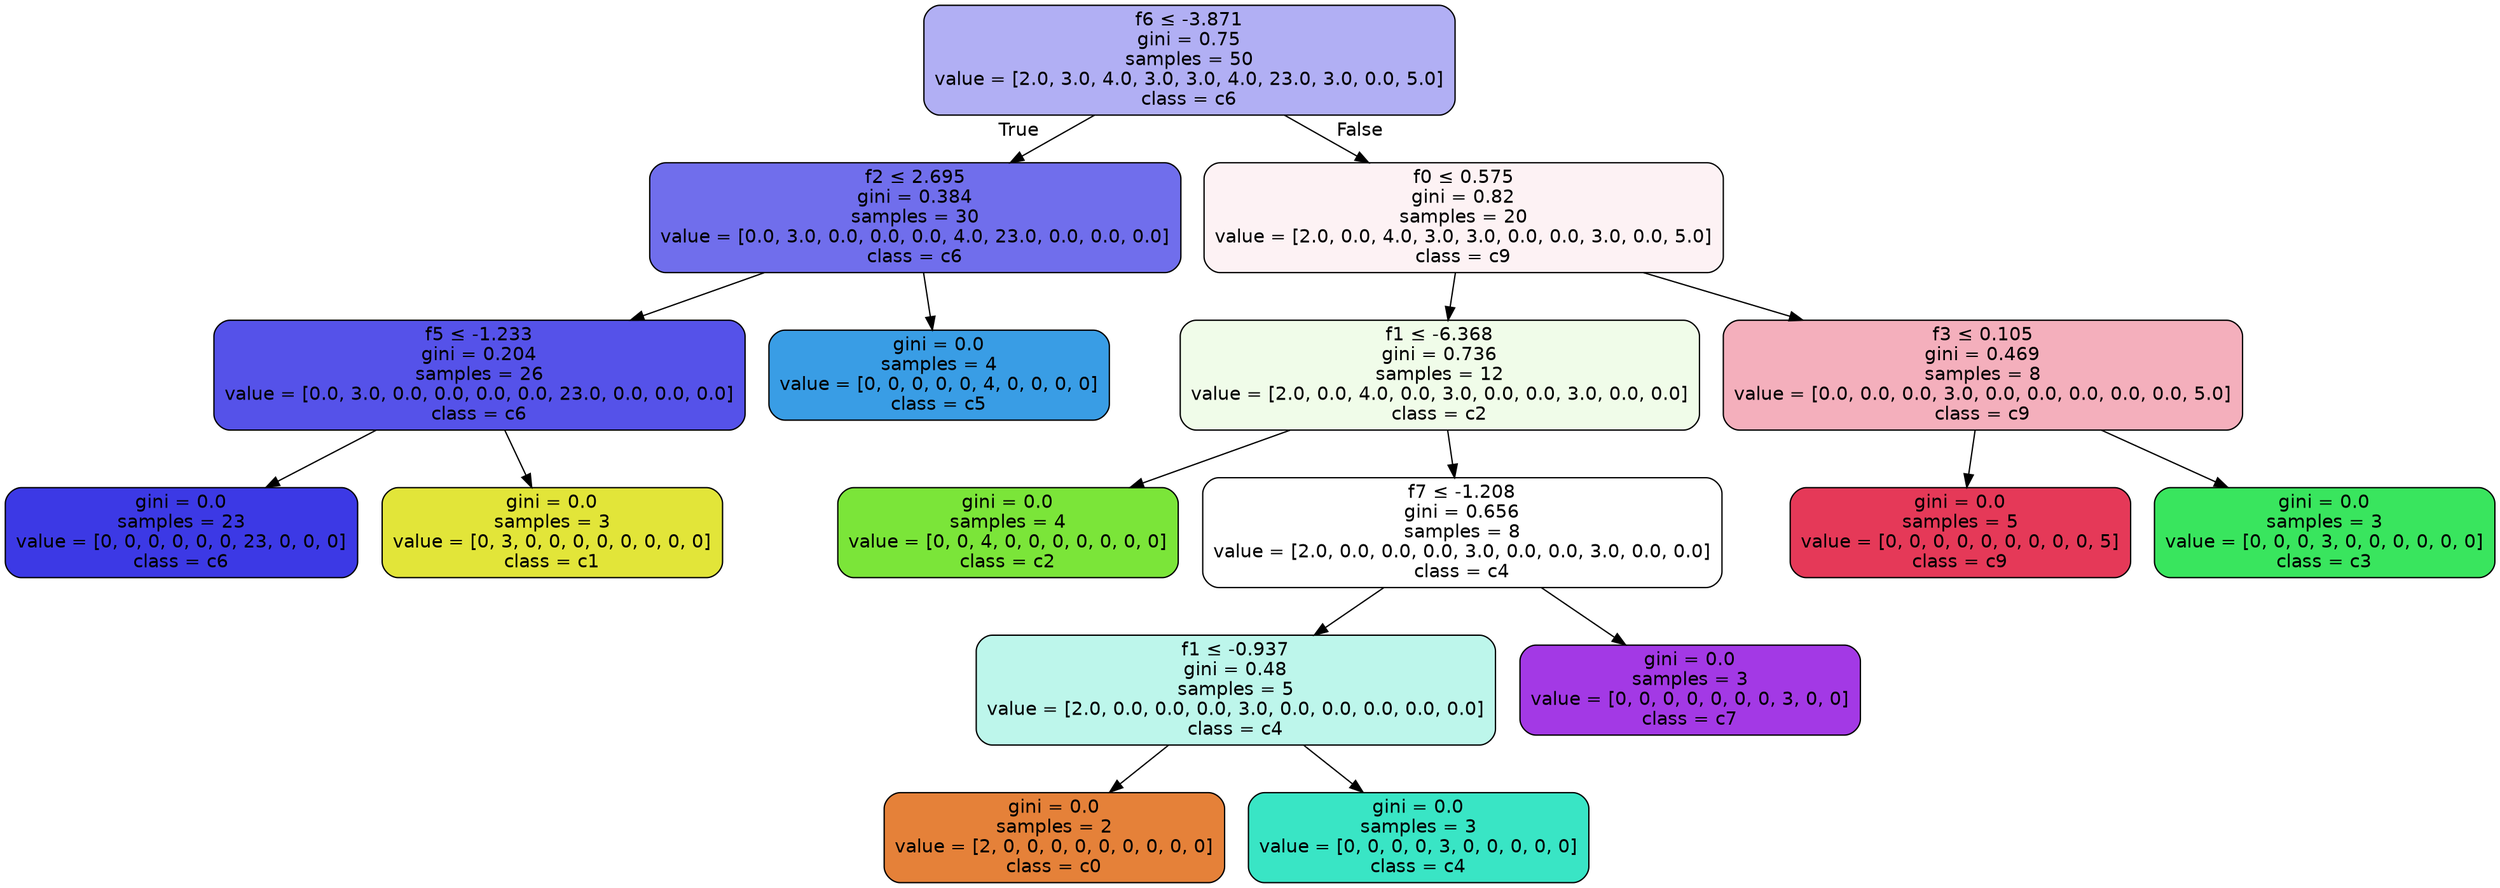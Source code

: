 digraph Tree {
node [shape=box, style="filled, rounded", color="black", fontname=helvetica] ;
edge [fontname=helvetica] ;
0 [label=<f6 &le; -3.871<br/>gini = 0.75<br/>samples = 50<br/>value = [2.0, 3.0, 4.0, 3.0, 3.0, 4.0, 23.0, 3.0, 0.0, 5.0]<br/>class = c6>, fillcolor="#3c39e566"] ;
1 [label=<f2 &le; 2.695<br/>gini = 0.384<br/>samples = 30<br/>value = [0.0, 3.0, 0.0, 0.0, 0.0, 4.0, 23.0, 0.0, 0.0, 0.0]<br/>class = c6>, fillcolor="#3c39e5ba"] ;
0 -> 1 [labeldistance=2.5, labelangle=45, headlabel="True"] ;
2 [label=<f5 &le; -1.233<br/>gini = 0.204<br/>samples = 26<br/>value = [0.0, 3.0, 0.0, 0.0, 0.0, 0.0, 23.0, 0.0, 0.0, 0.0]<br/>class = c6>, fillcolor="#3c39e5de"] ;
1 -> 2 ;
3 [label=<gini = 0.0<br/>samples = 23<br/>value = [0, 0, 0, 0, 0, 0, 23, 0, 0, 0]<br/>class = c6>, fillcolor="#3c39e5ff"] ;
2 -> 3 ;
6 [label=<gini = 0.0<br/>samples = 3<br/>value = [0, 3, 0, 0, 0, 0, 0, 0, 0, 0]<br/>class = c1>, fillcolor="#e2e539ff"] ;
2 -> 6 ;
7 [label=<gini = 0.0<br/>samples = 4<br/>value = [0, 0, 0, 0, 0, 4, 0, 0, 0, 0]<br/>class = c5>, fillcolor="#399de5ff"] ;
1 -> 7 ;
8 [label=<f0 &le; 0.575<br/>gini = 0.82<br/>samples = 20<br/>value = [2.0, 0.0, 4.0, 3.0, 3.0, 0.0, 0.0, 3.0, 0.0, 5.0]<br/>class = c9>, fillcolor="#e5395810"] ;
0 -> 8 [labeldistance=2.5, labelangle=-45, headlabel="False"] ;
9 [label=<f1 &le; -6.368<br/>gini = 0.736<br/>samples = 12<br/>value = [2.0, 0.0, 4.0, 0.0, 3.0, 0.0, 0.0, 3.0, 0.0, 0.0]<br/>class = c2>, fillcolor="#7be5391c"] ;
8 -> 9 ;
10 [label=<gini = 0.0<br/>samples = 4<br/>value = [0, 0, 4, 0, 0, 0, 0, 0, 0, 0]<br/>class = c2>, fillcolor="#7be539ff"] ;
9 -> 10 ;
11 [label=<f7 &le; -1.208<br/>gini = 0.656<br/>samples = 8<br/>value = [2.0, 0.0, 0.0, 0.0, 3.0, 0.0, 0.0, 3.0, 0.0, 0.0]<br/>class = c4>, fillcolor="#39e5c500"] ;
9 -> 11 ;
12 [label=<f1 &le; -0.937<br/>gini = 0.48<br/>samples = 5<br/>value = [2.0, 0.0, 0.0, 0.0, 3.0, 0.0, 0.0, 0.0, 0.0, 0.0]<br/>class = c4>, fillcolor="#39e5c555"] ;
11 -> 12 ;
13 [label=<gini = 0.0<br/>samples = 2<br/>value = [2, 0, 0, 0, 0, 0, 0, 0, 0, 0]<br/>class = c0>, fillcolor="#e58139ff"] ;
12 -> 13 ;
14 [label=<gini = 0.0<br/>samples = 3<br/>value = [0, 0, 0, 0, 3, 0, 0, 0, 0, 0]<br/>class = c4>, fillcolor="#39e5c5ff"] ;
12 -> 14 ;
15 [label=<gini = 0.0<br/>samples = 3<br/>value = [0, 0, 0, 0, 0, 0, 0, 3, 0, 0]<br/>class = c7>, fillcolor="#a339e5ff"] ;
11 -> 15 ;
16 [label=<f3 &le; 0.105<br/>gini = 0.469<br/>samples = 8<br/>value = [0.0, 0.0, 0.0, 3.0, 0.0, 0.0, 0.0, 0.0, 0.0, 5.0]<br/>class = c9>, fillcolor="#e5395866"] ;
8 -> 16 ;
17 [label=<gini = 0.0<br/>samples = 5<br/>value = [0, 0, 0, 0, 0, 0, 0, 0, 0, 5]<br/>class = c9>, fillcolor="#e53958ff"] ;
16 -> 17 ;
18 [label=<gini = 0.0<br/>samples = 3<br/>value = [0, 0, 0, 3, 0, 0, 0, 0, 0, 0]<br/>class = c3>, fillcolor="#39e55eff"] ;
16 -> 18 ;
}
